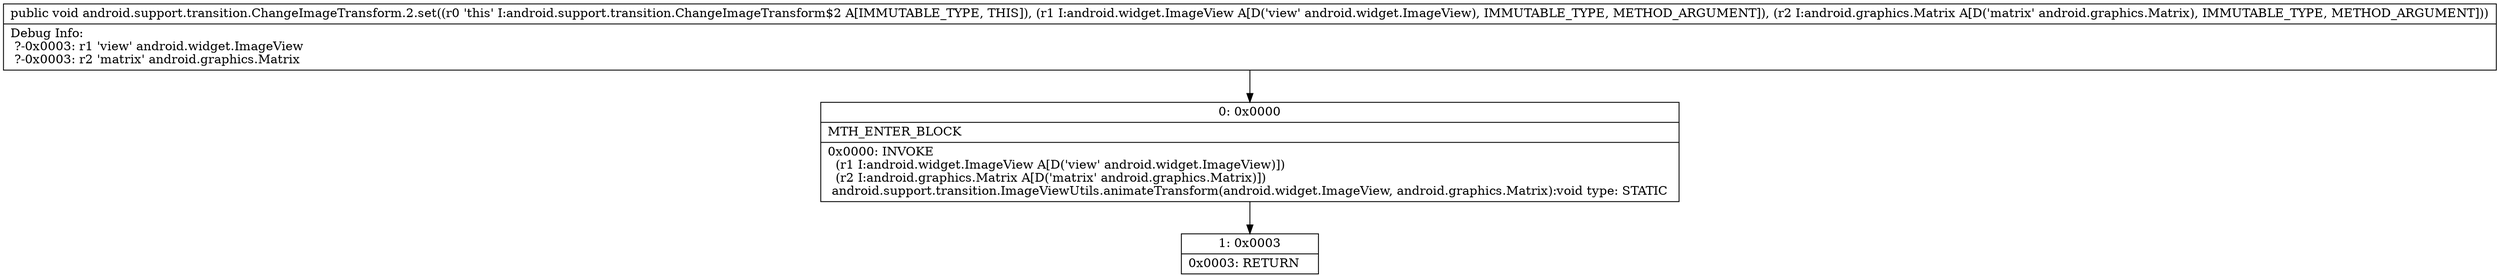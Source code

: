 digraph "CFG forandroid.support.transition.ChangeImageTransform.2.set(Landroid\/widget\/ImageView;Landroid\/graphics\/Matrix;)V" {
Node_0 [shape=record,label="{0\:\ 0x0000|MTH_ENTER_BLOCK\l|0x0000: INVOKE  \l  (r1 I:android.widget.ImageView A[D('view' android.widget.ImageView)])\l  (r2 I:android.graphics.Matrix A[D('matrix' android.graphics.Matrix)])\l android.support.transition.ImageViewUtils.animateTransform(android.widget.ImageView, android.graphics.Matrix):void type: STATIC \l}"];
Node_1 [shape=record,label="{1\:\ 0x0003|0x0003: RETURN   \l}"];
MethodNode[shape=record,label="{public void android.support.transition.ChangeImageTransform.2.set((r0 'this' I:android.support.transition.ChangeImageTransform$2 A[IMMUTABLE_TYPE, THIS]), (r1 I:android.widget.ImageView A[D('view' android.widget.ImageView), IMMUTABLE_TYPE, METHOD_ARGUMENT]), (r2 I:android.graphics.Matrix A[D('matrix' android.graphics.Matrix), IMMUTABLE_TYPE, METHOD_ARGUMENT]))  | Debug Info:\l  ?\-0x0003: r1 'view' android.widget.ImageView\l  ?\-0x0003: r2 'matrix' android.graphics.Matrix\l}"];
MethodNode -> Node_0;
Node_0 -> Node_1;
}

